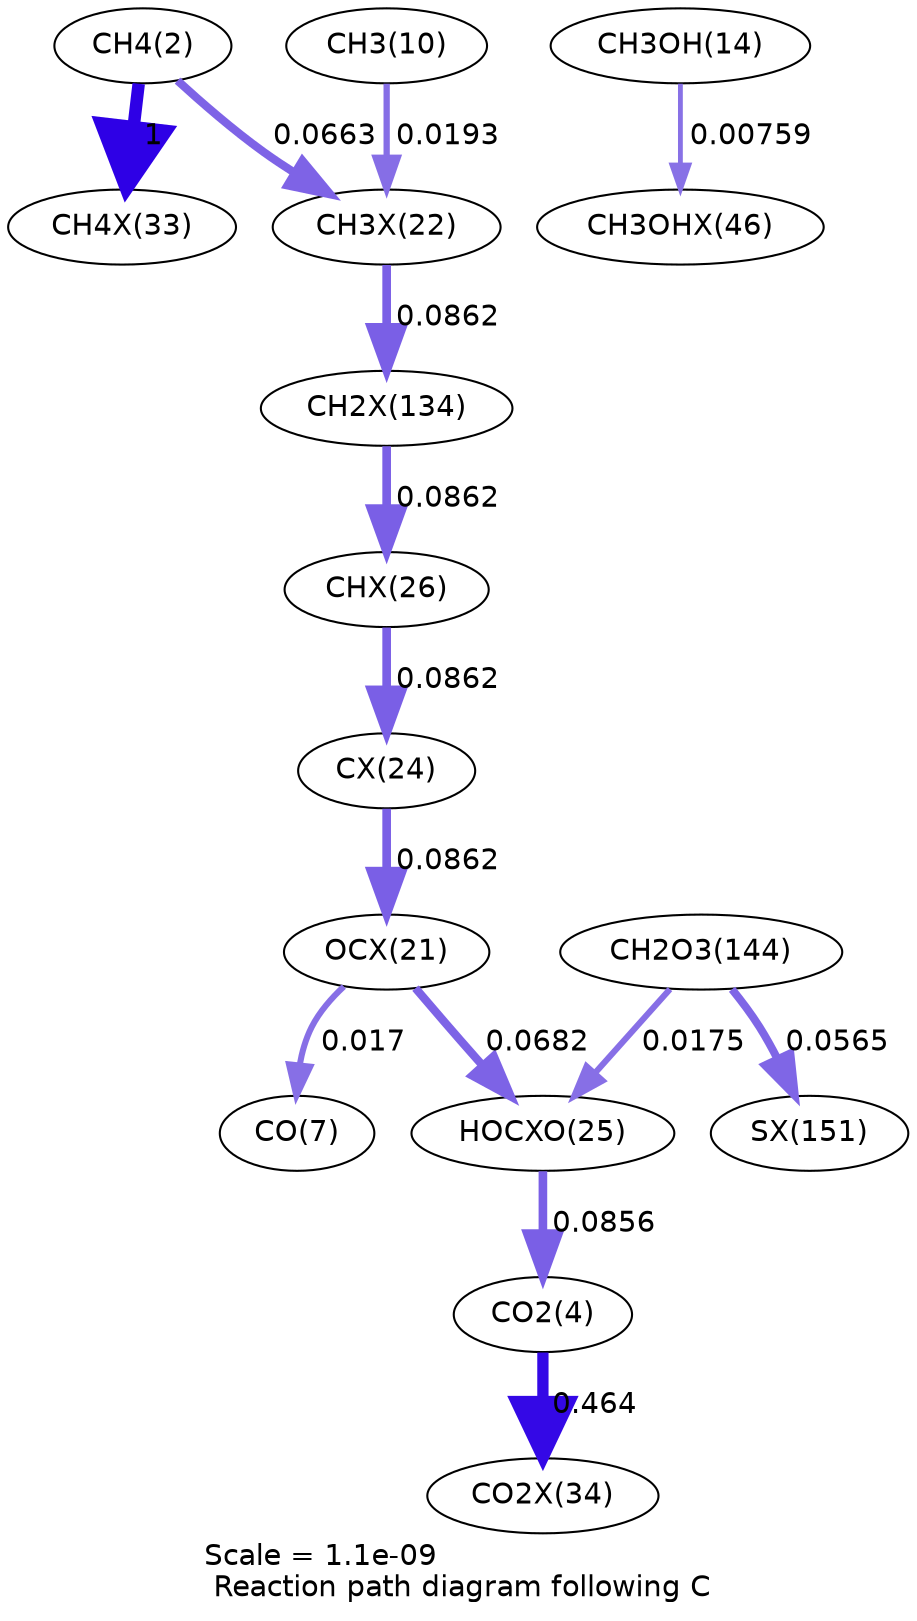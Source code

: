 digraph reaction_paths {
center=1;
s4 -> s34[fontname="Helvetica", penwidth=6, arrowsize=3, color="0.7, 1.5, 0.9"
, label=" 1"];
s4 -> s28[fontname="Helvetica", penwidth=3.95, arrowsize=1.98, color="0.7, 0.566, 0.9"
, label=" 0.0663"];
s12 -> s28[fontname="Helvetica", penwidth=3.02, arrowsize=1.51, color="0.7, 0.519, 0.9"
, label=" 0.0193"];
s28 -> s44[fontname="Helvetica", penwidth=4.15, arrowsize=2.07, color="0.7, 0.586, 0.9"
, label=" 0.0862"];
s16 -> s42[fontname="Helvetica", penwidth=2.32, arrowsize=1.16, color="0.7, 0.508, 0.9"
, label=" 0.00759"];
s44 -> s32[fontname="Helvetica", penwidth=4.15, arrowsize=2.07, color="0.7, 0.586, 0.9"
, label=" 0.0862"];
s32 -> s30[fontname="Helvetica", penwidth=4.15, arrowsize=2.07, color="0.7, 0.586, 0.9"
, label=" 0.0862"];
s27 -> s9[fontname="Helvetica", penwidth=2.92, arrowsize=1.46, color="0.7, 0.517, 0.9"
, label=" 0.017"];
s27 -> s31[fontname="Helvetica", penwidth=3.97, arrowsize=1.99, color="0.7, 0.568, 0.9"
, label=" 0.0682"];
s30 -> s27[fontname="Helvetica", penwidth=4.15, arrowsize=2.07, color="0.7, 0.586, 0.9"
, label=" 0.0862"];
s31 -> s6[fontname="Helvetica", penwidth=4.14, arrowsize=2.07, color="0.7, 0.586, 0.9"
, label=" 0.0856"];
s6 -> s35[fontname="Helvetica", penwidth=5.42, arrowsize=2.71, color="0.7, 0.964, 0.9"
, label=" 0.464"];
s22 -> s31[fontname="Helvetica", penwidth=2.94, arrowsize=1.47, color="0.7, 0.517, 0.9"
, label=" 0.0175"];
s22 -> s49[fontname="Helvetica", penwidth=3.83, arrowsize=1.92, color="0.7, 0.556, 0.9"
, label=" 0.0565"];
s4 [ fontname="Helvetica", label="CH4(2)"];
s6 [ fontname="Helvetica", label="CO2(4)"];
s9 [ fontname="Helvetica", label="CO(7)"];
s12 [ fontname="Helvetica", label="CH3(10)"];
s16 [ fontname="Helvetica", label="CH3OH(14)"];
s22 [ fontname="Helvetica", label="CH2O3(144)"];
s27 [ fontname="Helvetica", label="OCX(21)"];
s28 [ fontname="Helvetica", label="CH3X(22)"];
s30 [ fontname="Helvetica", label="CX(24)"];
s31 [ fontname="Helvetica", label="HOCXO(25)"];
s32 [ fontname="Helvetica", label="CHX(26)"];
s34 [ fontname="Helvetica", label="CH4X(33)"];
s35 [ fontname="Helvetica", label="CO2X(34)"];
s42 [ fontname="Helvetica", label="CH3OHX(46)"];
s44 [ fontname="Helvetica", label="CH2X(134)"];
s49 [ fontname="Helvetica", label="SX(151)"];
 label = "Scale = 1.1e-09\l Reaction path diagram following C";
 fontname = "Helvetica";
}
